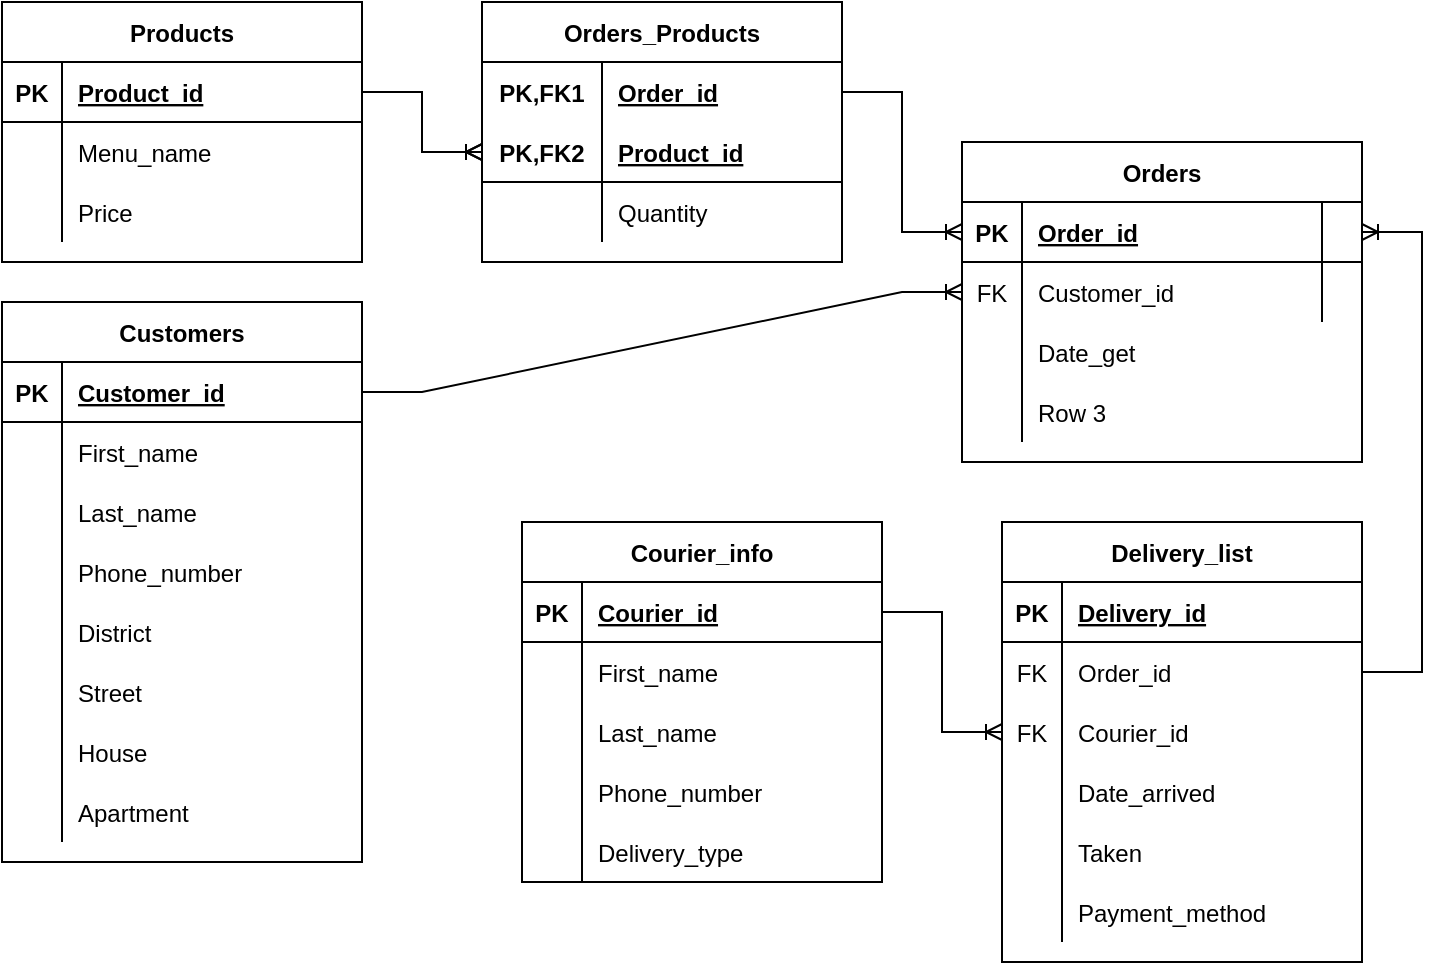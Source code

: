 <mxfile version="20.3.0" type="device"><diagram id="OB5JwAuAGMhnPSI4shak" name="Страница 1"><mxGraphModel dx="868" dy="553" grid="1" gridSize="10" guides="1" tooltips="1" connect="1" arrows="1" fold="1" page="0" pageScale="1" pageWidth="827" pageHeight="1169" math="0" shadow="0"><root><mxCell id="0"/><mxCell id="1" parent="0"/><mxCell id="681wU0RtULqM5B16JFLQ-1" value="Products" style="shape=table;startSize=30;container=1;collapsible=1;childLayout=tableLayout;fixedRows=1;rowLines=0;fontStyle=1;align=center;resizeLast=1;" vertex="1" parent="1"><mxGeometry x="120" y="10" width="180" height="130" as="geometry"/></mxCell><mxCell id="681wU0RtULqM5B16JFLQ-2" value="" style="shape=tableRow;horizontal=0;startSize=0;swimlaneHead=0;swimlaneBody=0;fillColor=none;collapsible=0;dropTarget=0;points=[[0,0.5],[1,0.5]];portConstraint=eastwest;top=0;left=0;right=0;bottom=1;" vertex="1" parent="681wU0RtULqM5B16JFLQ-1"><mxGeometry y="30" width="180" height="30" as="geometry"/></mxCell><mxCell id="681wU0RtULqM5B16JFLQ-3" value="PK" style="shape=partialRectangle;connectable=0;fillColor=none;top=0;left=0;bottom=0;right=0;fontStyle=1;overflow=hidden;" vertex="1" parent="681wU0RtULqM5B16JFLQ-2"><mxGeometry width="30" height="30" as="geometry"><mxRectangle width="30" height="30" as="alternateBounds"/></mxGeometry></mxCell><mxCell id="681wU0RtULqM5B16JFLQ-4" value="Product_id" style="shape=partialRectangle;connectable=0;fillColor=none;top=0;left=0;bottom=0;right=0;align=left;spacingLeft=6;fontStyle=5;overflow=hidden;" vertex="1" parent="681wU0RtULqM5B16JFLQ-2"><mxGeometry x="30" width="150" height="30" as="geometry"><mxRectangle width="150" height="30" as="alternateBounds"/></mxGeometry></mxCell><mxCell id="681wU0RtULqM5B16JFLQ-5" value="" style="shape=tableRow;horizontal=0;startSize=0;swimlaneHead=0;swimlaneBody=0;fillColor=none;collapsible=0;dropTarget=0;points=[[0,0.5],[1,0.5]];portConstraint=eastwest;top=0;left=0;right=0;bottom=0;" vertex="1" parent="681wU0RtULqM5B16JFLQ-1"><mxGeometry y="60" width="180" height="30" as="geometry"/></mxCell><mxCell id="681wU0RtULqM5B16JFLQ-6" value="" style="shape=partialRectangle;connectable=0;fillColor=none;top=0;left=0;bottom=0;right=0;editable=1;overflow=hidden;" vertex="1" parent="681wU0RtULqM5B16JFLQ-5"><mxGeometry width="30" height="30" as="geometry"><mxRectangle width="30" height="30" as="alternateBounds"/></mxGeometry></mxCell><mxCell id="681wU0RtULqM5B16JFLQ-7" value="Menu_name" style="shape=partialRectangle;connectable=0;fillColor=none;top=0;left=0;bottom=0;right=0;align=left;spacingLeft=6;overflow=hidden;" vertex="1" parent="681wU0RtULqM5B16JFLQ-5"><mxGeometry x="30" width="150" height="30" as="geometry"><mxRectangle width="150" height="30" as="alternateBounds"/></mxGeometry></mxCell><mxCell id="681wU0RtULqM5B16JFLQ-8" value="" style="shape=tableRow;horizontal=0;startSize=0;swimlaneHead=0;swimlaneBody=0;fillColor=none;collapsible=0;dropTarget=0;points=[[0,0.5],[1,0.5]];portConstraint=eastwest;top=0;left=0;right=0;bottom=0;" vertex="1" parent="681wU0RtULqM5B16JFLQ-1"><mxGeometry y="90" width="180" height="30" as="geometry"/></mxCell><mxCell id="681wU0RtULqM5B16JFLQ-9" value="" style="shape=partialRectangle;connectable=0;fillColor=none;top=0;left=0;bottom=0;right=0;editable=1;overflow=hidden;" vertex="1" parent="681wU0RtULqM5B16JFLQ-8"><mxGeometry width="30" height="30" as="geometry"><mxRectangle width="30" height="30" as="alternateBounds"/></mxGeometry></mxCell><mxCell id="681wU0RtULqM5B16JFLQ-10" value="Price" style="shape=partialRectangle;connectable=0;fillColor=none;top=0;left=0;bottom=0;right=0;align=left;spacingLeft=6;overflow=hidden;" vertex="1" parent="681wU0RtULqM5B16JFLQ-8"><mxGeometry x="30" width="150" height="30" as="geometry"><mxRectangle width="150" height="30" as="alternateBounds"/></mxGeometry></mxCell><mxCell id="681wU0RtULqM5B16JFLQ-30" value="Orders" style="shape=table;startSize=30;container=1;collapsible=1;childLayout=tableLayout;fixedRows=1;rowLines=0;fontStyle=1;align=center;resizeLast=1;" vertex="1" parent="1"><mxGeometry x="600" y="80" width="200" height="160" as="geometry"/></mxCell><mxCell id="681wU0RtULqM5B16JFLQ-31" value="" style="shape=tableRow;horizontal=0;startSize=0;swimlaneHead=0;swimlaneBody=0;fillColor=none;collapsible=0;dropTarget=0;points=[[0,0.5],[1,0.5]];portConstraint=eastwest;top=0;left=0;right=0;bottom=1;" vertex="1" parent="681wU0RtULqM5B16JFLQ-30"><mxGeometry y="30" width="200" height="30" as="geometry"/></mxCell><mxCell id="681wU0RtULqM5B16JFLQ-32" value="PK" style="shape=partialRectangle;connectable=0;fillColor=none;top=0;left=0;bottom=0;right=0;fontStyle=1;overflow=hidden;" vertex="1" parent="681wU0RtULqM5B16JFLQ-31"><mxGeometry width="30" height="30" as="geometry"><mxRectangle width="30" height="30" as="alternateBounds"/></mxGeometry></mxCell><mxCell id="681wU0RtULqM5B16JFLQ-33" value="Order_id" style="shape=partialRectangle;connectable=0;fillColor=none;top=0;left=0;bottom=0;right=0;align=left;spacingLeft=6;fontStyle=5;overflow=hidden;" vertex="1" parent="681wU0RtULqM5B16JFLQ-31"><mxGeometry x="30" width="170" height="30" as="geometry"><mxRectangle width="170" height="30" as="alternateBounds"/></mxGeometry></mxCell><mxCell id="681wU0RtULqM5B16JFLQ-52" value="" style="shape=tableRow;horizontal=0;startSize=0;swimlaneHead=0;swimlaneBody=0;fillColor=none;collapsible=0;dropTarget=0;points=[[0,0.5],[1,0.5]];portConstraint=eastwest;top=0;left=0;right=0;bottom=0;" vertex="1" parent="681wU0RtULqM5B16JFLQ-30"><mxGeometry y="60" width="200" height="30" as="geometry"/></mxCell><mxCell id="681wU0RtULqM5B16JFLQ-53" value="FK" style="shape=partialRectangle;connectable=0;fillColor=none;top=0;left=0;bottom=0;right=0;fontStyle=0;overflow=hidden;" vertex="1" parent="681wU0RtULqM5B16JFLQ-52"><mxGeometry width="30" height="30" as="geometry"><mxRectangle width="30" height="30" as="alternateBounds"/></mxGeometry></mxCell><mxCell id="681wU0RtULqM5B16JFLQ-54" value="Customer_id" style="shape=partialRectangle;connectable=0;fillColor=none;top=0;left=0;bottom=0;right=0;align=left;spacingLeft=6;fontStyle=0;overflow=hidden;" vertex="1" parent="681wU0RtULqM5B16JFLQ-52"><mxGeometry x="30" width="150" height="30" as="geometry"><mxRectangle width="150" height="30" as="alternateBounds"/></mxGeometry></mxCell><mxCell id="681wU0RtULqM5B16JFLQ-98" value="" style="shape=tableRow;horizontal=0;startSize=0;swimlaneHead=0;swimlaneBody=0;fillColor=none;collapsible=0;dropTarget=0;points=[[0,0.5],[1,0.5]];portConstraint=eastwest;top=0;left=0;right=0;bottom=0;" vertex="1" parent="681wU0RtULqM5B16JFLQ-52"><mxGeometry x="180" width="20" height="30" as="geometry"><mxRectangle width="20" height="30" as="alternateBounds"/></mxGeometry></mxCell><mxCell id="681wU0RtULqM5B16JFLQ-99" value="" style="shape=partialRectangle;connectable=0;fillColor=none;top=0;left=0;bottom=0;right=0;editable=1;overflow=hidden;" vertex="1" parent="681wU0RtULqM5B16JFLQ-98"><mxGeometry width="30" height="30" as="geometry"><mxRectangle width="30" height="30" as="alternateBounds"/></mxGeometry></mxCell><mxCell id="681wU0RtULqM5B16JFLQ-37" value="" style="shape=tableRow;horizontal=0;startSize=0;swimlaneHead=0;swimlaneBody=0;fillColor=none;collapsible=0;dropTarget=0;points=[[0,0.5],[1,0.5]];portConstraint=eastwest;top=0;left=0;right=0;bottom=0;" vertex="1" parent="681wU0RtULqM5B16JFLQ-30"><mxGeometry y="90" width="200" height="30" as="geometry"/></mxCell><mxCell id="681wU0RtULqM5B16JFLQ-38" value="" style="shape=partialRectangle;connectable=0;fillColor=none;top=0;left=0;bottom=0;right=0;editable=1;overflow=hidden;" vertex="1" parent="681wU0RtULqM5B16JFLQ-37"><mxGeometry width="30" height="30" as="geometry"><mxRectangle width="30" height="30" as="alternateBounds"/></mxGeometry></mxCell><mxCell id="681wU0RtULqM5B16JFLQ-39" value="Date_get" style="shape=partialRectangle;connectable=0;fillColor=none;top=0;left=0;bottom=0;right=0;align=left;spacingLeft=6;overflow=hidden;" vertex="1" parent="681wU0RtULqM5B16JFLQ-37"><mxGeometry x="30" width="170" height="30" as="geometry"><mxRectangle width="170" height="30" as="alternateBounds"/></mxGeometry></mxCell><mxCell id="681wU0RtULqM5B16JFLQ-40" value="" style="shape=tableRow;horizontal=0;startSize=0;swimlaneHead=0;swimlaneBody=0;fillColor=none;collapsible=0;dropTarget=0;points=[[0,0.5],[1,0.5]];portConstraint=eastwest;top=0;left=0;right=0;bottom=0;" vertex="1" parent="681wU0RtULqM5B16JFLQ-30"><mxGeometry y="120" width="200" height="30" as="geometry"/></mxCell><mxCell id="681wU0RtULqM5B16JFLQ-41" value="" style="shape=partialRectangle;connectable=0;fillColor=none;top=0;left=0;bottom=0;right=0;editable=1;overflow=hidden;" vertex="1" parent="681wU0RtULqM5B16JFLQ-40"><mxGeometry width="30" height="30" as="geometry"><mxRectangle width="30" height="30" as="alternateBounds"/></mxGeometry></mxCell><mxCell id="681wU0RtULqM5B16JFLQ-42" value="Row 3" style="shape=partialRectangle;connectable=0;fillColor=none;top=0;left=0;bottom=0;right=0;align=left;spacingLeft=6;overflow=hidden;" vertex="1" parent="681wU0RtULqM5B16JFLQ-40"><mxGeometry x="30" width="170" height="30" as="geometry"><mxRectangle width="170" height="30" as="alternateBounds"/></mxGeometry></mxCell><mxCell id="681wU0RtULqM5B16JFLQ-43" value="" style="edgeStyle=entityRelationEdgeStyle;fontSize=12;html=1;endArrow=ERoneToMany;rounded=0;exitX=1;exitY=0.5;exitDx=0;exitDy=0;entryX=0;entryY=0.5;entryDx=0;entryDy=0;" edge="1" parent="1" source="681wU0RtULqM5B16JFLQ-2" target="681wU0RtULqM5B16JFLQ-108"><mxGeometry width="100" height="100" relative="1" as="geometry"><mxPoint x="250" y="140" as="sourcePoint"/><mxPoint x="360" y="125" as="targetPoint"/></mxGeometry></mxCell><mxCell id="681wU0RtULqM5B16JFLQ-50" value="" style="edgeStyle=entityRelationEdgeStyle;fontSize=12;html=1;endArrow=ERoneToMany;rounded=0;exitX=1;exitY=0.5;exitDx=0;exitDy=0;entryX=0;entryY=0.5;entryDx=0;entryDy=0;" edge="1" parent="1" source="681wU0RtULqM5B16JFLQ-2" target="681wU0RtULqM5B16JFLQ-108"><mxGeometry width="100" height="100" relative="1" as="geometry"><mxPoint x="90" y="360" as="sourcePoint"/><mxPoint x="360" y="185" as="targetPoint"/></mxGeometry></mxCell><mxCell id="681wU0RtULqM5B16JFLQ-51" value="" style="edgeStyle=entityRelationEdgeStyle;fontSize=12;html=1;endArrow=ERoneToMany;rounded=0;exitX=1;exitY=0.5;exitDx=0;exitDy=0;entryX=0;entryY=0.5;entryDx=0;entryDy=0;" edge="1" parent="1" source="681wU0RtULqM5B16JFLQ-105" target="681wU0RtULqM5B16JFLQ-31"><mxGeometry width="100" height="100" relative="1" as="geometry"><mxPoint x="540" y="155" as="sourcePoint"/><mxPoint x="640" y="250" as="targetPoint"/></mxGeometry></mxCell><mxCell id="681wU0RtULqM5B16JFLQ-56" value="Customers" style="shape=table;startSize=30;container=1;collapsible=1;childLayout=tableLayout;fixedRows=1;rowLines=0;fontStyle=1;align=center;resizeLast=1;" vertex="1" parent="1"><mxGeometry x="120" y="160" width="180" height="280" as="geometry"/></mxCell><mxCell id="681wU0RtULqM5B16JFLQ-57" value="" style="shape=tableRow;horizontal=0;startSize=0;swimlaneHead=0;swimlaneBody=0;fillColor=none;collapsible=0;dropTarget=0;points=[[0,0.5],[1,0.5]];portConstraint=eastwest;top=0;left=0;right=0;bottom=1;" vertex="1" parent="681wU0RtULqM5B16JFLQ-56"><mxGeometry y="30" width="180" height="30" as="geometry"/></mxCell><mxCell id="681wU0RtULqM5B16JFLQ-58" value="PK" style="shape=partialRectangle;connectable=0;fillColor=none;top=0;left=0;bottom=0;right=0;fontStyle=1;overflow=hidden;" vertex="1" parent="681wU0RtULqM5B16JFLQ-57"><mxGeometry width="30" height="30" as="geometry"><mxRectangle width="30" height="30" as="alternateBounds"/></mxGeometry></mxCell><mxCell id="681wU0RtULqM5B16JFLQ-59" value="Customer_id" style="shape=partialRectangle;connectable=0;fillColor=none;top=0;left=0;bottom=0;right=0;align=left;spacingLeft=6;fontStyle=5;overflow=hidden;" vertex="1" parent="681wU0RtULqM5B16JFLQ-57"><mxGeometry x="30" width="150" height="30" as="geometry"><mxRectangle width="150" height="30" as="alternateBounds"/></mxGeometry></mxCell><mxCell id="681wU0RtULqM5B16JFLQ-60" value="" style="shape=tableRow;horizontal=0;startSize=0;swimlaneHead=0;swimlaneBody=0;fillColor=none;collapsible=0;dropTarget=0;points=[[0,0.5],[1,0.5]];portConstraint=eastwest;top=0;left=0;right=0;bottom=0;" vertex="1" parent="681wU0RtULqM5B16JFLQ-56"><mxGeometry y="60" width="180" height="30" as="geometry"/></mxCell><mxCell id="681wU0RtULqM5B16JFLQ-61" value="" style="shape=partialRectangle;connectable=0;fillColor=none;top=0;left=0;bottom=0;right=0;editable=1;overflow=hidden;" vertex="1" parent="681wU0RtULqM5B16JFLQ-60"><mxGeometry width="30" height="30" as="geometry"><mxRectangle width="30" height="30" as="alternateBounds"/></mxGeometry></mxCell><mxCell id="681wU0RtULqM5B16JFLQ-62" value="First_name" style="shape=partialRectangle;connectable=0;fillColor=none;top=0;left=0;bottom=0;right=0;align=left;spacingLeft=6;overflow=hidden;" vertex="1" parent="681wU0RtULqM5B16JFLQ-60"><mxGeometry x="30" width="150" height="30" as="geometry"><mxRectangle width="150" height="30" as="alternateBounds"/></mxGeometry></mxCell><mxCell id="681wU0RtULqM5B16JFLQ-63" value="" style="shape=tableRow;horizontal=0;startSize=0;swimlaneHead=0;swimlaneBody=0;fillColor=none;collapsible=0;dropTarget=0;points=[[0,0.5],[1,0.5]];portConstraint=eastwest;top=0;left=0;right=0;bottom=0;" vertex="1" parent="681wU0RtULqM5B16JFLQ-56"><mxGeometry y="90" width="180" height="30" as="geometry"/></mxCell><mxCell id="681wU0RtULqM5B16JFLQ-64" value="" style="shape=partialRectangle;connectable=0;fillColor=none;top=0;left=0;bottom=0;right=0;editable=1;overflow=hidden;" vertex="1" parent="681wU0RtULqM5B16JFLQ-63"><mxGeometry width="30" height="30" as="geometry"><mxRectangle width="30" height="30" as="alternateBounds"/></mxGeometry></mxCell><mxCell id="681wU0RtULqM5B16JFLQ-65" value="Last_name" style="shape=partialRectangle;connectable=0;fillColor=none;top=0;left=0;bottom=0;right=0;align=left;spacingLeft=6;overflow=hidden;" vertex="1" parent="681wU0RtULqM5B16JFLQ-63"><mxGeometry x="30" width="150" height="30" as="geometry"><mxRectangle width="150" height="30" as="alternateBounds"/></mxGeometry></mxCell><mxCell id="681wU0RtULqM5B16JFLQ-66" value="" style="shape=tableRow;horizontal=0;startSize=0;swimlaneHead=0;swimlaneBody=0;fillColor=none;collapsible=0;dropTarget=0;points=[[0,0.5],[1,0.5]];portConstraint=eastwest;top=0;left=0;right=0;bottom=0;" vertex="1" parent="681wU0RtULqM5B16JFLQ-56"><mxGeometry y="120" width="180" height="30" as="geometry"/></mxCell><mxCell id="681wU0RtULqM5B16JFLQ-67" value="" style="shape=partialRectangle;connectable=0;fillColor=none;top=0;left=0;bottom=0;right=0;editable=1;overflow=hidden;" vertex="1" parent="681wU0RtULqM5B16JFLQ-66"><mxGeometry width="30" height="30" as="geometry"><mxRectangle width="30" height="30" as="alternateBounds"/></mxGeometry></mxCell><mxCell id="681wU0RtULqM5B16JFLQ-68" value="Phone_number" style="shape=partialRectangle;connectable=0;fillColor=none;top=0;left=0;bottom=0;right=0;align=left;spacingLeft=6;overflow=hidden;" vertex="1" parent="681wU0RtULqM5B16JFLQ-66"><mxGeometry x="30" width="150" height="30" as="geometry"><mxRectangle width="150" height="30" as="alternateBounds"/></mxGeometry></mxCell><mxCell id="681wU0RtULqM5B16JFLQ-69" value="" style="shape=tableRow;horizontal=0;startSize=0;swimlaneHead=0;swimlaneBody=0;fillColor=none;collapsible=0;dropTarget=0;points=[[0,0.5],[1,0.5]];portConstraint=eastwest;top=0;left=0;right=0;bottom=0;" vertex="1" parent="681wU0RtULqM5B16JFLQ-56"><mxGeometry y="150" width="180" height="30" as="geometry"/></mxCell><mxCell id="681wU0RtULqM5B16JFLQ-70" value="" style="shape=partialRectangle;connectable=0;fillColor=none;top=0;left=0;bottom=0;right=0;editable=1;overflow=hidden;" vertex="1" parent="681wU0RtULqM5B16JFLQ-69"><mxGeometry width="30" height="30" as="geometry"><mxRectangle width="30" height="30" as="alternateBounds"/></mxGeometry></mxCell><mxCell id="681wU0RtULqM5B16JFLQ-71" value="District" style="shape=partialRectangle;connectable=0;fillColor=none;top=0;left=0;bottom=0;right=0;align=left;spacingLeft=6;overflow=hidden;" vertex="1" parent="681wU0RtULqM5B16JFLQ-69"><mxGeometry x="30" width="150" height="30" as="geometry"><mxRectangle width="150" height="30" as="alternateBounds"/></mxGeometry></mxCell><mxCell id="681wU0RtULqM5B16JFLQ-72" value="" style="shape=tableRow;horizontal=0;startSize=0;swimlaneHead=0;swimlaneBody=0;fillColor=none;collapsible=0;dropTarget=0;points=[[0,0.5],[1,0.5]];portConstraint=eastwest;top=0;left=0;right=0;bottom=0;" vertex="1" parent="681wU0RtULqM5B16JFLQ-56"><mxGeometry y="180" width="180" height="30" as="geometry"/></mxCell><mxCell id="681wU0RtULqM5B16JFLQ-73" value="" style="shape=partialRectangle;connectable=0;fillColor=none;top=0;left=0;bottom=0;right=0;editable=1;overflow=hidden;" vertex="1" parent="681wU0RtULqM5B16JFLQ-72"><mxGeometry width="30" height="30" as="geometry"><mxRectangle width="30" height="30" as="alternateBounds"/></mxGeometry></mxCell><mxCell id="681wU0RtULqM5B16JFLQ-74" value="Street" style="shape=partialRectangle;connectable=0;fillColor=none;top=0;left=0;bottom=0;right=0;align=left;spacingLeft=6;overflow=hidden;" vertex="1" parent="681wU0RtULqM5B16JFLQ-72"><mxGeometry x="30" width="150" height="30" as="geometry"><mxRectangle width="150" height="30" as="alternateBounds"/></mxGeometry></mxCell><mxCell id="681wU0RtULqM5B16JFLQ-75" value="" style="shape=tableRow;horizontal=0;startSize=0;swimlaneHead=0;swimlaneBody=0;fillColor=none;collapsible=0;dropTarget=0;points=[[0,0.5],[1,0.5]];portConstraint=eastwest;top=0;left=0;right=0;bottom=0;" vertex="1" parent="681wU0RtULqM5B16JFLQ-56"><mxGeometry y="210" width="180" height="30" as="geometry"/></mxCell><mxCell id="681wU0RtULqM5B16JFLQ-76" value="" style="shape=partialRectangle;connectable=0;fillColor=none;top=0;left=0;bottom=0;right=0;editable=1;overflow=hidden;" vertex="1" parent="681wU0RtULqM5B16JFLQ-75"><mxGeometry width="30" height="30" as="geometry"><mxRectangle width="30" height="30" as="alternateBounds"/></mxGeometry></mxCell><mxCell id="681wU0RtULqM5B16JFLQ-77" value="House" style="shape=partialRectangle;connectable=0;fillColor=none;top=0;left=0;bottom=0;right=0;align=left;spacingLeft=6;overflow=hidden;" vertex="1" parent="681wU0RtULqM5B16JFLQ-75"><mxGeometry x="30" width="150" height="30" as="geometry"><mxRectangle width="150" height="30" as="alternateBounds"/></mxGeometry></mxCell><mxCell id="681wU0RtULqM5B16JFLQ-78" value="" style="shape=tableRow;horizontal=0;startSize=0;swimlaneHead=0;swimlaneBody=0;fillColor=none;collapsible=0;dropTarget=0;points=[[0,0.5],[1,0.5]];portConstraint=eastwest;top=0;left=0;right=0;bottom=0;" vertex="1" parent="681wU0RtULqM5B16JFLQ-56"><mxGeometry y="240" width="180" height="30" as="geometry"/></mxCell><mxCell id="681wU0RtULqM5B16JFLQ-79" value="" style="shape=partialRectangle;connectable=0;fillColor=none;top=0;left=0;bottom=0;right=0;editable=1;overflow=hidden;" vertex="1" parent="681wU0RtULqM5B16JFLQ-78"><mxGeometry width="30" height="30" as="geometry"><mxRectangle width="30" height="30" as="alternateBounds"/></mxGeometry></mxCell><mxCell id="681wU0RtULqM5B16JFLQ-80" value="Apartment" style="shape=partialRectangle;connectable=0;fillColor=none;top=0;left=0;bottom=0;right=0;align=left;spacingLeft=6;overflow=hidden;" vertex="1" parent="681wU0RtULqM5B16JFLQ-78"><mxGeometry x="30" width="150" height="30" as="geometry"><mxRectangle width="150" height="30" as="alternateBounds"/></mxGeometry></mxCell><mxCell id="681wU0RtULqM5B16JFLQ-84" value="" style="edgeStyle=entityRelationEdgeStyle;fontSize=12;html=1;endArrow=ERoneToMany;rounded=0;exitX=1;exitY=0.5;exitDx=0;exitDy=0;entryX=0;entryY=0.5;entryDx=0;entryDy=0;" edge="1" parent="1" source="681wU0RtULqM5B16JFLQ-57" target="681wU0RtULqM5B16JFLQ-52"><mxGeometry width="100" height="100" relative="1" as="geometry"><mxPoint x="390" y="390" as="sourcePoint"/><mxPoint x="490" y="290" as="targetPoint"/></mxGeometry></mxCell><mxCell id="681wU0RtULqM5B16JFLQ-85" value="Courier_info" style="shape=table;startSize=30;container=1;collapsible=1;childLayout=tableLayout;fixedRows=1;rowLines=0;fontStyle=1;align=center;resizeLast=1;" vertex="1" parent="1"><mxGeometry x="380" y="270" width="180" height="180" as="geometry"/></mxCell><mxCell id="681wU0RtULqM5B16JFLQ-86" value="" style="shape=tableRow;horizontal=0;startSize=0;swimlaneHead=0;swimlaneBody=0;fillColor=none;collapsible=0;dropTarget=0;points=[[0,0.5],[1,0.5]];portConstraint=eastwest;top=0;left=0;right=0;bottom=1;" vertex="1" parent="681wU0RtULqM5B16JFLQ-85"><mxGeometry y="30" width="180" height="30" as="geometry"/></mxCell><mxCell id="681wU0RtULqM5B16JFLQ-87" value="PK" style="shape=partialRectangle;connectable=0;fillColor=none;top=0;left=0;bottom=0;right=0;fontStyle=1;overflow=hidden;" vertex="1" parent="681wU0RtULqM5B16JFLQ-86"><mxGeometry width="30" height="30" as="geometry"><mxRectangle width="30" height="30" as="alternateBounds"/></mxGeometry></mxCell><mxCell id="681wU0RtULqM5B16JFLQ-88" value="Courier_id" style="shape=partialRectangle;connectable=0;fillColor=none;top=0;left=0;bottom=0;right=0;align=left;spacingLeft=6;fontStyle=5;overflow=hidden;" vertex="1" parent="681wU0RtULqM5B16JFLQ-86"><mxGeometry x="30" width="150" height="30" as="geometry"><mxRectangle width="150" height="30" as="alternateBounds"/></mxGeometry></mxCell><mxCell id="681wU0RtULqM5B16JFLQ-89" value="" style="shape=tableRow;horizontal=0;startSize=0;swimlaneHead=0;swimlaneBody=0;fillColor=none;collapsible=0;dropTarget=0;points=[[0,0.5],[1,0.5]];portConstraint=eastwest;top=0;left=0;right=0;bottom=0;" vertex="1" parent="681wU0RtULqM5B16JFLQ-85"><mxGeometry y="60" width="180" height="30" as="geometry"/></mxCell><mxCell id="681wU0RtULqM5B16JFLQ-90" value="" style="shape=partialRectangle;connectable=0;fillColor=none;top=0;left=0;bottom=0;right=0;editable=1;overflow=hidden;" vertex="1" parent="681wU0RtULqM5B16JFLQ-89"><mxGeometry width="30" height="30" as="geometry"><mxRectangle width="30" height="30" as="alternateBounds"/></mxGeometry></mxCell><mxCell id="681wU0RtULqM5B16JFLQ-91" value="First_name" style="shape=partialRectangle;connectable=0;fillColor=none;top=0;left=0;bottom=0;right=0;align=left;spacingLeft=6;overflow=hidden;" vertex="1" parent="681wU0RtULqM5B16JFLQ-89"><mxGeometry x="30" width="150" height="30" as="geometry"><mxRectangle width="150" height="30" as="alternateBounds"/></mxGeometry></mxCell><mxCell id="681wU0RtULqM5B16JFLQ-92" value="" style="shape=tableRow;horizontal=0;startSize=0;swimlaneHead=0;swimlaneBody=0;fillColor=none;collapsible=0;dropTarget=0;points=[[0,0.5],[1,0.5]];portConstraint=eastwest;top=0;left=0;right=0;bottom=0;" vertex="1" parent="681wU0RtULqM5B16JFLQ-85"><mxGeometry y="90" width="180" height="30" as="geometry"/></mxCell><mxCell id="681wU0RtULqM5B16JFLQ-93" value="" style="shape=partialRectangle;connectable=0;fillColor=none;top=0;left=0;bottom=0;right=0;editable=1;overflow=hidden;" vertex="1" parent="681wU0RtULqM5B16JFLQ-92"><mxGeometry width="30" height="30" as="geometry"><mxRectangle width="30" height="30" as="alternateBounds"/></mxGeometry></mxCell><mxCell id="681wU0RtULqM5B16JFLQ-94" value="Last_name" style="shape=partialRectangle;connectable=0;fillColor=none;top=0;left=0;bottom=0;right=0;align=left;spacingLeft=6;overflow=hidden;" vertex="1" parent="681wU0RtULqM5B16JFLQ-92"><mxGeometry x="30" width="150" height="30" as="geometry"><mxRectangle width="150" height="30" as="alternateBounds"/></mxGeometry></mxCell><mxCell id="681wU0RtULqM5B16JFLQ-95" value="" style="shape=tableRow;horizontal=0;startSize=0;swimlaneHead=0;swimlaneBody=0;fillColor=none;collapsible=0;dropTarget=0;points=[[0,0.5],[1,0.5]];portConstraint=eastwest;top=0;left=0;right=0;bottom=0;" vertex="1" parent="681wU0RtULqM5B16JFLQ-85"><mxGeometry y="120" width="180" height="30" as="geometry"/></mxCell><mxCell id="681wU0RtULqM5B16JFLQ-96" value="" style="shape=partialRectangle;connectable=0;fillColor=none;top=0;left=0;bottom=0;right=0;editable=1;overflow=hidden;" vertex="1" parent="681wU0RtULqM5B16JFLQ-95"><mxGeometry width="30" height="30" as="geometry"><mxRectangle width="30" height="30" as="alternateBounds"/></mxGeometry></mxCell><mxCell id="681wU0RtULqM5B16JFLQ-97" value="Phone_number" style="shape=partialRectangle;connectable=0;fillColor=none;top=0;left=0;bottom=0;right=0;align=left;spacingLeft=6;overflow=hidden;" vertex="1" parent="681wU0RtULqM5B16JFLQ-95"><mxGeometry x="30" width="150" height="30" as="geometry"><mxRectangle width="150" height="30" as="alternateBounds"/></mxGeometry></mxCell><mxCell id="681wU0RtULqM5B16JFLQ-101" value="" style="shape=tableRow;horizontal=0;startSize=0;swimlaneHead=0;swimlaneBody=0;fillColor=none;collapsible=0;dropTarget=0;points=[[0,0.5],[1,0.5]];portConstraint=eastwest;top=0;left=0;right=0;bottom=0;" vertex="1" parent="681wU0RtULqM5B16JFLQ-85"><mxGeometry y="150" width="180" height="30" as="geometry"/></mxCell><mxCell id="681wU0RtULqM5B16JFLQ-102" value="" style="shape=partialRectangle;connectable=0;fillColor=none;top=0;left=0;bottom=0;right=0;editable=1;overflow=hidden;" vertex="1" parent="681wU0RtULqM5B16JFLQ-101"><mxGeometry width="30" height="30" as="geometry"><mxRectangle width="30" height="30" as="alternateBounds"/></mxGeometry></mxCell><mxCell id="681wU0RtULqM5B16JFLQ-103" value="Delivery_type" style="shape=partialRectangle;connectable=0;fillColor=none;top=0;left=0;bottom=0;right=0;align=left;spacingLeft=6;overflow=hidden;" vertex="1" parent="681wU0RtULqM5B16JFLQ-101"><mxGeometry x="30" width="150" height="30" as="geometry"><mxRectangle width="150" height="30" as="alternateBounds"/></mxGeometry></mxCell><mxCell id="681wU0RtULqM5B16JFLQ-104" value="Orders_Products" style="shape=table;startSize=30;container=1;collapsible=1;childLayout=tableLayout;fixedRows=1;rowLines=0;fontStyle=1;align=center;resizeLast=1;" vertex="1" parent="1"><mxGeometry x="360" y="10" width="180" height="130" as="geometry"/></mxCell><mxCell id="681wU0RtULqM5B16JFLQ-105" value="" style="shape=tableRow;horizontal=0;startSize=0;swimlaneHead=0;swimlaneBody=0;fillColor=none;collapsible=0;dropTarget=0;points=[[0,0.5],[1,0.5]];portConstraint=eastwest;top=0;left=0;right=0;bottom=0;" vertex="1" parent="681wU0RtULqM5B16JFLQ-104"><mxGeometry y="30" width="180" height="30" as="geometry"/></mxCell><mxCell id="681wU0RtULqM5B16JFLQ-106" value="PK,FK1" style="shape=partialRectangle;connectable=0;fillColor=none;top=0;left=0;bottom=0;right=0;fontStyle=1;overflow=hidden;" vertex="1" parent="681wU0RtULqM5B16JFLQ-105"><mxGeometry width="60" height="30" as="geometry"><mxRectangle width="60" height="30" as="alternateBounds"/></mxGeometry></mxCell><mxCell id="681wU0RtULqM5B16JFLQ-107" value="Order_id" style="shape=partialRectangle;connectable=0;fillColor=none;top=0;left=0;bottom=0;right=0;align=left;spacingLeft=6;fontStyle=5;overflow=hidden;" vertex="1" parent="681wU0RtULqM5B16JFLQ-105"><mxGeometry x="60" width="120" height="30" as="geometry"><mxRectangle width="120" height="30" as="alternateBounds"/></mxGeometry></mxCell><mxCell id="681wU0RtULqM5B16JFLQ-108" value="" style="shape=tableRow;horizontal=0;startSize=0;swimlaneHead=0;swimlaneBody=0;fillColor=none;collapsible=0;dropTarget=0;points=[[0,0.5],[1,0.5]];portConstraint=eastwest;top=0;left=0;right=0;bottom=1;" vertex="1" parent="681wU0RtULqM5B16JFLQ-104"><mxGeometry y="60" width="180" height="30" as="geometry"/></mxCell><mxCell id="681wU0RtULqM5B16JFLQ-109" value="PK,FK2" style="shape=partialRectangle;connectable=0;fillColor=none;top=0;left=0;bottom=0;right=0;fontStyle=1;overflow=hidden;" vertex="1" parent="681wU0RtULqM5B16JFLQ-108"><mxGeometry width="60" height="30" as="geometry"><mxRectangle width="60" height="30" as="alternateBounds"/></mxGeometry></mxCell><mxCell id="681wU0RtULqM5B16JFLQ-110" value="Product_id" style="shape=partialRectangle;connectable=0;fillColor=none;top=0;left=0;bottom=0;right=0;align=left;spacingLeft=6;fontStyle=5;overflow=hidden;" vertex="1" parent="681wU0RtULqM5B16JFLQ-108"><mxGeometry x="60" width="120" height="30" as="geometry"><mxRectangle width="120" height="30" as="alternateBounds"/></mxGeometry></mxCell><mxCell id="681wU0RtULqM5B16JFLQ-111" value="" style="shape=tableRow;horizontal=0;startSize=0;swimlaneHead=0;swimlaneBody=0;fillColor=none;collapsible=0;dropTarget=0;points=[[0,0.5],[1,0.5]];portConstraint=eastwest;top=0;left=0;right=0;bottom=0;" vertex="1" parent="681wU0RtULqM5B16JFLQ-104"><mxGeometry y="90" width="180" height="30" as="geometry"/></mxCell><mxCell id="681wU0RtULqM5B16JFLQ-112" value="" style="shape=partialRectangle;connectable=0;fillColor=none;top=0;left=0;bottom=0;right=0;editable=1;overflow=hidden;" vertex="1" parent="681wU0RtULqM5B16JFLQ-111"><mxGeometry width="60" height="30" as="geometry"><mxRectangle width="60" height="30" as="alternateBounds"/></mxGeometry></mxCell><mxCell id="681wU0RtULqM5B16JFLQ-113" value="Quantity" style="shape=partialRectangle;connectable=0;fillColor=none;top=0;left=0;bottom=0;right=0;align=left;spacingLeft=6;overflow=hidden;" vertex="1" parent="681wU0RtULqM5B16JFLQ-111"><mxGeometry x="60" width="120" height="30" as="geometry"><mxRectangle width="120" height="30" as="alternateBounds"/></mxGeometry></mxCell><mxCell id="681wU0RtULqM5B16JFLQ-117" value="Delivery_list" style="shape=table;startSize=30;container=1;collapsible=1;childLayout=tableLayout;fixedRows=1;rowLines=0;fontStyle=1;align=center;resizeLast=1;" vertex="1" parent="1"><mxGeometry x="620" y="270" width="180" height="220" as="geometry"/></mxCell><mxCell id="681wU0RtULqM5B16JFLQ-118" value="" style="shape=tableRow;horizontal=0;startSize=0;swimlaneHead=0;swimlaneBody=0;fillColor=none;collapsible=0;dropTarget=0;points=[[0,0.5],[1,0.5]];portConstraint=eastwest;top=0;left=0;right=0;bottom=1;" vertex="1" parent="681wU0RtULqM5B16JFLQ-117"><mxGeometry y="30" width="180" height="30" as="geometry"/></mxCell><mxCell id="681wU0RtULqM5B16JFLQ-119" value="PK" style="shape=partialRectangle;connectable=0;fillColor=none;top=0;left=0;bottom=0;right=0;fontStyle=1;overflow=hidden;" vertex="1" parent="681wU0RtULqM5B16JFLQ-118"><mxGeometry width="30" height="30" as="geometry"><mxRectangle width="30" height="30" as="alternateBounds"/></mxGeometry></mxCell><mxCell id="681wU0RtULqM5B16JFLQ-120" value="Delivery_id" style="shape=partialRectangle;connectable=0;fillColor=none;top=0;left=0;bottom=0;right=0;align=left;spacingLeft=6;fontStyle=5;overflow=hidden;" vertex="1" parent="681wU0RtULqM5B16JFLQ-118"><mxGeometry x="30" width="150" height="30" as="geometry"><mxRectangle width="150" height="30" as="alternateBounds"/></mxGeometry></mxCell><mxCell id="681wU0RtULqM5B16JFLQ-130" value="" style="shape=tableRow;horizontal=0;startSize=0;swimlaneHead=0;swimlaneBody=0;fillColor=none;collapsible=0;dropTarget=0;points=[[0,0.5],[1,0.5]];portConstraint=eastwest;top=0;left=0;right=0;bottom=0;" vertex="1" parent="681wU0RtULqM5B16JFLQ-117"><mxGeometry y="60" width="180" height="30" as="geometry"/></mxCell><mxCell id="681wU0RtULqM5B16JFLQ-131" value="FK" style="shape=partialRectangle;connectable=0;fillColor=none;top=0;left=0;bottom=0;right=0;fontStyle=0;overflow=hidden;" vertex="1" parent="681wU0RtULqM5B16JFLQ-130"><mxGeometry width="30" height="30" as="geometry"><mxRectangle width="30" height="30" as="alternateBounds"/></mxGeometry></mxCell><mxCell id="681wU0RtULqM5B16JFLQ-132" value="Order_id" style="shape=partialRectangle;connectable=0;fillColor=none;top=0;left=0;bottom=0;right=0;align=left;spacingLeft=6;fontStyle=0;overflow=hidden;" vertex="1" parent="681wU0RtULqM5B16JFLQ-130"><mxGeometry x="30" width="150" height="30" as="geometry"><mxRectangle width="150" height="30" as="alternateBounds"/></mxGeometry></mxCell><mxCell id="681wU0RtULqM5B16JFLQ-133" value="" style="shape=tableRow;horizontal=0;startSize=0;swimlaneHead=0;swimlaneBody=0;fillColor=none;collapsible=0;dropTarget=0;points=[[0,0.5],[1,0.5]];portConstraint=eastwest;top=0;left=0;right=0;bottom=0;" vertex="1" parent="681wU0RtULqM5B16JFLQ-117"><mxGeometry y="90" width="180" height="30" as="geometry"/></mxCell><mxCell id="681wU0RtULqM5B16JFLQ-134" value="FK" style="shape=partialRectangle;connectable=0;fillColor=none;top=0;left=0;bottom=0;right=0;fontStyle=0;overflow=hidden;" vertex="1" parent="681wU0RtULqM5B16JFLQ-133"><mxGeometry width="30" height="30" as="geometry"><mxRectangle width="30" height="30" as="alternateBounds"/></mxGeometry></mxCell><mxCell id="681wU0RtULqM5B16JFLQ-135" value="Courier_id" style="shape=partialRectangle;connectable=0;fillColor=none;top=0;left=0;bottom=0;right=0;align=left;spacingLeft=6;fontStyle=0;overflow=hidden;" vertex="1" parent="681wU0RtULqM5B16JFLQ-133"><mxGeometry x="30" width="150" height="30" as="geometry"><mxRectangle width="150" height="30" as="alternateBounds"/></mxGeometry></mxCell><mxCell id="681wU0RtULqM5B16JFLQ-121" value="" style="shape=tableRow;horizontal=0;startSize=0;swimlaneHead=0;swimlaneBody=0;fillColor=none;collapsible=0;dropTarget=0;points=[[0,0.5],[1,0.5]];portConstraint=eastwest;top=0;left=0;right=0;bottom=0;" vertex="1" parent="681wU0RtULqM5B16JFLQ-117"><mxGeometry y="120" width="180" height="30" as="geometry"/></mxCell><mxCell id="681wU0RtULqM5B16JFLQ-122" value="" style="shape=partialRectangle;connectable=0;fillColor=none;top=0;left=0;bottom=0;right=0;editable=1;overflow=hidden;" vertex="1" parent="681wU0RtULqM5B16JFLQ-121"><mxGeometry width="30" height="30" as="geometry"><mxRectangle width="30" height="30" as="alternateBounds"/></mxGeometry></mxCell><mxCell id="681wU0RtULqM5B16JFLQ-123" value="Date_arrived" style="shape=partialRectangle;connectable=0;fillColor=none;top=0;left=0;bottom=0;right=0;align=left;spacingLeft=6;overflow=hidden;" vertex="1" parent="681wU0RtULqM5B16JFLQ-121"><mxGeometry x="30" width="150" height="30" as="geometry"><mxRectangle width="150" height="30" as="alternateBounds"/></mxGeometry></mxCell><mxCell id="681wU0RtULqM5B16JFLQ-124" value="" style="shape=tableRow;horizontal=0;startSize=0;swimlaneHead=0;swimlaneBody=0;fillColor=none;collapsible=0;dropTarget=0;points=[[0,0.5],[1,0.5]];portConstraint=eastwest;top=0;left=0;right=0;bottom=0;" vertex="1" parent="681wU0RtULqM5B16JFLQ-117"><mxGeometry y="150" width="180" height="30" as="geometry"/></mxCell><mxCell id="681wU0RtULqM5B16JFLQ-125" value="" style="shape=partialRectangle;connectable=0;fillColor=none;top=0;left=0;bottom=0;right=0;editable=1;overflow=hidden;" vertex="1" parent="681wU0RtULqM5B16JFLQ-124"><mxGeometry width="30" height="30" as="geometry"><mxRectangle width="30" height="30" as="alternateBounds"/></mxGeometry></mxCell><mxCell id="681wU0RtULqM5B16JFLQ-126" value="Taken" style="shape=partialRectangle;connectable=0;fillColor=none;top=0;left=0;bottom=0;right=0;align=left;spacingLeft=6;overflow=hidden;" vertex="1" parent="681wU0RtULqM5B16JFLQ-124"><mxGeometry x="30" width="150" height="30" as="geometry"><mxRectangle width="150" height="30" as="alternateBounds"/></mxGeometry></mxCell><mxCell id="681wU0RtULqM5B16JFLQ-127" value="" style="shape=tableRow;horizontal=0;startSize=0;swimlaneHead=0;swimlaneBody=0;fillColor=none;collapsible=0;dropTarget=0;points=[[0,0.5],[1,0.5]];portConstraint=eastwest;top=0;left=0;right=0;bottom=0;" vertex="1" parent="681wU0RtULqM5B16JFLQ-117"><mxGeometry y="180" width="180" height="30" as="geometry"/></mxCell><mxCell id="681wU0RtULqM5B16JFLQ-128" value="" style="shape=partialRectangle;connectable=0;fillColor=none;top=0;left=0;bottom=0;right=0;editable=1;overflow=hidden;" vertex="1" parent="681wU0RtULqM5B16JFLQ-127"><mxGeometry width="30" height="30" as="geometry"><mxRectangle width="30" height="30" as="alternateBounds"/></mxGeometry></mxCell><mxCell id="681wU0RtULqM5B16JFLQ-129" value="Payment_method" style="shape=partialRectangle;connectable=0;fillColor=none;top=0;left=0;bottom=0;right=0;align=left;spacingLeft=6;overflow=hidden;" vertex="1" parent="681wU0RtULqM5B16JFLQ-127"><mxGeometry x="30" width="150" height="30" as="geometry"><mxRectangle width="150" height="30" as="alternateBounds"/></mxGeometry></mxCell><mxCell id="681wU0RtULqM5B16JFLQ-136" value="" style="edgeStyle=entityRelationEdgeStyle;fontSize=12;html=1;endArrow=ERoneToMany;rounded=0;exitX=1;exitY=0.5;exitDx=0;exitDy=0;entryX=1;entryY=0.5;entryDx=0;entryDy=0;" edge="1" parent="1" source="681wU0RtULqM5B16JFLQ-130" target="681wU0RtULqM5B16JFLQ-31"><mxGeometry width="100" height="100" relative="1" as="geometry"><mxPoint x="830" y="300" as="sourcePoint"/><mxPoint x="900" y="130" as="targetPoint"/></mxGeometry></mxCell><mxCell id="681wU0RtULqM5B16JFLQ-137" value="" style="edgeStyle=entityRelationEdgeStyle;fontSize=12;html=1;endArrow=ERoneToMany;rounded=0;entryX=0;entryY=0.5;entryDx=0;entryDy=0;exitX=1;exitY=0.5;exitDx=0;exitDy=0;" edge="1" parent="1" source="681wU0RtULqM5B16JFLQ-86" target="681wU0RtULqM5B16JFLQ-133"><mxGeometry width="100" height="100" relative="1" as="geometry"><mxPoint x="410" y="570" as="sourcePoint"/><mxPoint x="510" y="470" as="targetPoint"/></mxGeometry></mxCell></root></mxGraphModel></diagram></mxfile>